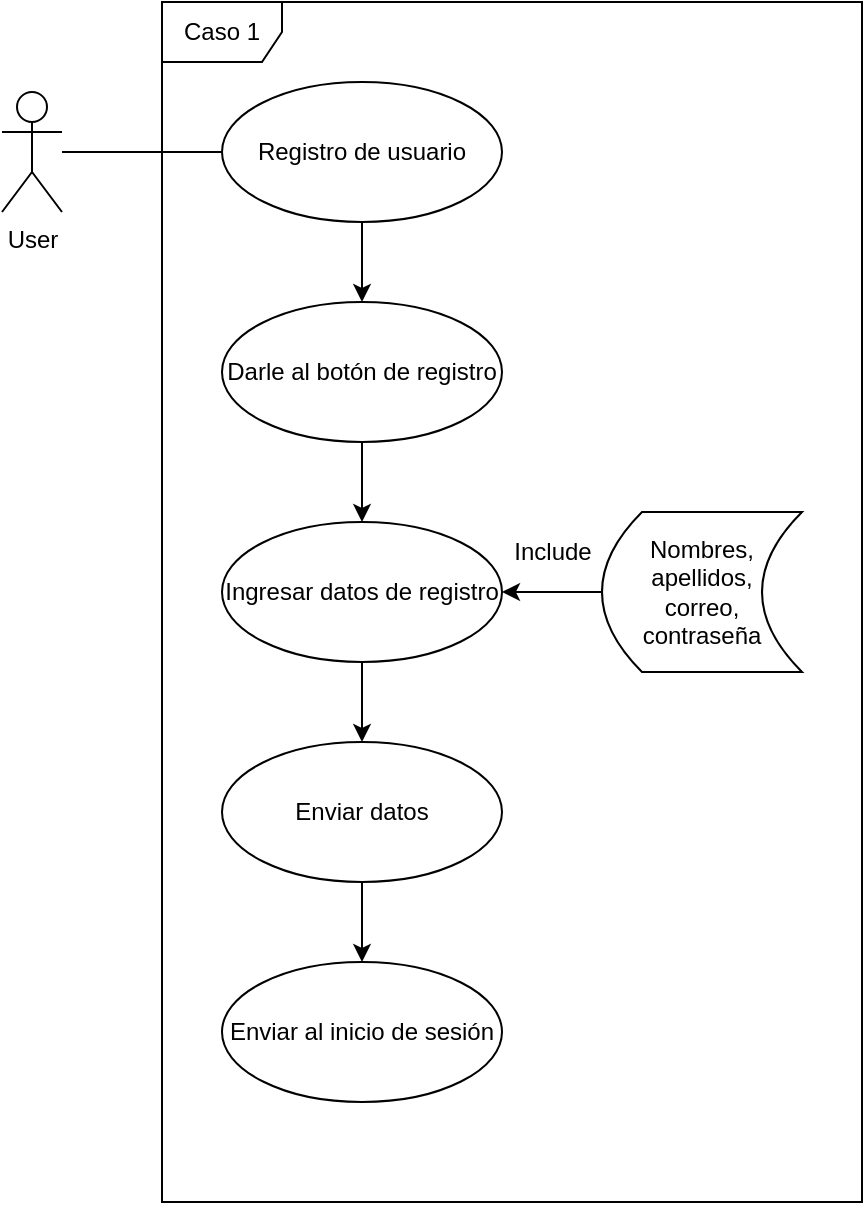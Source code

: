 <mxfile version="21.8.2" type="github" pages="5">
  <diagram name="Registro de usuario" id="oWFC-D_3FWJ1l-kG7BxV">
    <mxGraphModel grid="1" page="1" gridSize="10" guides="1" tooltips="1" connect="1" arrows="1" fold="1" pageScale="1" pageWidth="827" pageHeight="1169" math="0" shadow="0">
      <root>
        <mxCell id="0" />
        <mxCell id="1" parent="0" />
        <mxCell id="IlgSBVoF6NLLJ9J01Bu3-1" value="&lt;div&gt;User&lt;/div&gt;&lt;div&gt;&lt;br&gt;&lt;/div&gt;" style="shape=umlActor;verticalLabelPosition=bottom;verticalAlign=top;html=1;outlineConnect=0;" parent="1" vertex="1">
          <mxGeometry x="230" y="175" width="30" height="60" as="geometry" />
        </mxCell>
        <mxCell id="IlgSBVoF6NLLJ9J01Bu3-4" value="Caso 1" style="shape=umlFrame;whiteSpace=wrap;html=1;pointerEvents=0;" parent="1" vertex="1">
          <mxGeometry x="310" y="130" width="350" height="600" as="geometry" />
        </mxCell>
        <mxCell id="IlgSBVoF6NLLJ9J01Bu3-13" style="edgeStyle=orthogonalEdgeStyle;rounded=0;orthogonalLoop=1;jettySize=auto;html=1;entryX=0.5;entryY=0;entryDx=0;entryDy=0;" parent="1" source="IlgSBVoF6NLLJ9J01Bu3-5" target="IlgSBVoF6NLLJ9J01Bu3-8" edge="1">
          <mxGeometry relative="1" as="geometry" />
        </mxCell>
        <mxCell id="IlgSBVoF6NLLJ9J01Bu3-5" value="Registro de usuario" style="ellipse;whiteSpace=wrap;html=1;" parent="1" vertex="1">
          <mxGeometry x="340" y="170" width="140" height="70" as="geometry" />
        </mxCell>
        <mxCell id="IlgSBVoF6NLLJ9J01Bu3-14" style="edgeStyle=orthogonalEdgeStyle;rounded=0;orthogonalLoop=1;jettySize=auto;html=1;entryX=0.5;entryY=0;entryDx=0;entryDy=0;" parent="1" source="IlgSBVoF6NLLJ9J01Bu3-8" target="IlgSBVoF6NLLJ9J01Bu3-9" edge="1">
          <mxGeometry relative="1" as="geometry" />
        </mxCell>
        <mxCell id="IlgSBVoF6NLLJ9J01Bu3-8" value="Darle al botón de registro" style="ellipse;whiteSpace=wrap;html=1;" parent="1" vertex="1">
          <mxGeometry x="340" y="280" width="140" height="70" as="geometry" />
        </mxCell>
        <mxCell id="IlgSBVoF6NLLJ9J01Bu3-15" style="edgeStyle=orthogonalEdgeStyle;rounded=0;orthogonalLoop=1;jettySize=auto;html=1;entryX=0.5;entryY=0;entryDx=0;entryDy=0;" parent="1" source="IlgSBVoF6NLLJ9J01Bu3-9" target="IlgSBVoF6NLLJ9J01Bu3-10" edge="1">
          <mxGeometry relative="1" as="geometry" />
        </mxCell>
        <mxCell id="IlgSBVoF6NLLJ9J01Bu3-9" value="Ingresar datos de registro" style="ellipse;whiteSpace=wrap;html=1;" parent="1" vertex="1">
          <mxGeometry x="340" y="390" width="140" height="70" as="geometry" />
        </mxCell>
        <mxCell id="IlgSBVoF6NLLJ9J01Bu3-16" style="edgeStyle=orthogonalEdgeStyle;rounded=0;orthogonalLoop=1;jettySize=auto;html=1;entryX=0.5;entryY=0;entryDx=0;entryDy=0;" parent="1" source="IlgSBVoF6NLLJ9J01Bu3-10" target="IlgSBVoF6NLLJ9J01Bu3-12" edge="1">
          <mxGeometry relative="1" as="geometry" />
        </mxCell>
        <mxCell id="IlgSBVoF6NLLJ9J01Bu3-10" value="Enviar datos" style="ellipse;whiteSpace=wrap;html=1;" parent="1" vertex="1">
          <mxGeometry x="340" y="500" width="140" height="70" as="geometry" />
        </mxCell>
        <mxCell id="IlgSBVoF6NLLJ9J01Bu3-12" value="Enviar al inicio de sesión" style="ellipse;whiteSpace=wrap;html=1;" parent="1" vertex="1">
          <mxGeometry x="340" y="610" width="140" height="70" as="geometry" />
        </mxCell>
        <mxCell id="mVUYBnoUZ_Hh6vrkwXHk-4" style="edgeStyle=orthogonalEdgeStyle;rounded=0;orthogonalLoop=1;jettySize=auto;html=1;entryX=1;entryY=0.5;entryDx=0;entryDy=0;" parent="1" source="mVUYBnoUZ_Hh6vrkwXHk-1" target="IlgSBVoF6NLLJ9J01Bu3-9" edge="1">
          <mxGeometry relative="1" as="geometry" />
        </mxCell>
        <mxCell id="mVUYBnoUZ_Hh6vrkwXHk-1" value="Nombres, apellidos, &lt;br&gt;correo, contraseña" style="shape=dataStorage;whiteSpace=wrap;html=1;fixedSize=1;" parent="1" vertex="1">
          <mxGeometry x="530" y="385" width="100" height="80" as="geometry" />
        </mxCell>
        <mxCell id="mVUYBnoUZ_Hh6vrkwXHk-3" value="Include" style="text;html=1;align=center;verticalAlign=middle;resizable=0;points=[];autosize=1;strokeColor=none;fillColor=none;" parent="1" vertex="1">
          <mxGeometry x="475" y="390" width="60" height="30" as="geometry" />
        </mxCell>
        <mxCell id="k9baUxAJRemKsyQwiZjk-1" value="" style="line;strokeWidth=1;fillColor=none;align=left;verticalAlign=middle;spacingTop=-1;spacingLeft=3;spacingRight=3;rotatable=0;labelPosition=right;points=[];portConstraint=eastwest;strokeColor=inherit;" vertex="1" parent="1">
          <mxGeometry x="260" y="201" width="80" height="8" as="geometry" />
        </mxCell>
      </root>
    </mxGraphModel>
  </diagram>
  <diagram id="SVGC4E4vI4b8N6WXrkr7" name="Inicio de sesión">
    <mxGraphModel grid="1" page="1" gridSize="10" guides="1" tooltips="1" connect="1" arrows="1" fold="1" pageScale="1" pageWidth="827" pageHeight="1169" math="0" shadow="0">
      <root>
        <mxCell id="0" />
        <mxCell id="1" parent="0" />
        <mxCell id="fAzhjGEksoKRD4PgS0xt-17" value="&lt;div&gt;User&lt;/div&gt;&lt;div&gt;&lt;br&gt;&lt;/div&gt;" style="shape=umlActor;verticalLabelPosition=bottom;verticalAlign=top;html=1;outlineConnect=0;" parent="1" vertex="1">
          <mxGeometry x="240" y="185" width="30" height="60" as="geometry" />
        </mxCell>
        <mxCell id="fAzhjGEksoKRD4PgS0xt-18" value="Caso 1" style="shape=umlFrame;whiteSpace=wrap;html=1;pointerEvents=0;" parent="1" vertex="1">
          <mxGeometry x="320" y="140" width="350" height="600" as="geometry" />
        </mxCell>
        <mxCell id="fAzhjGEksoKRD4PgS0xt-19" style="edgeStyle=orthogonalEdgeStyle;rounded=0;orthogonalLoop=1;jettySize=auto;html=1;entryX=0.5;entryY=0;entryDx=0;entryDy=0;" parent="1" source="fAzhjGEksoKRD4PgS0xt-20" target="fAzhjGEksoKRD4PgS0xt-22" edge="1">
          <mxGeometry relative="1" as="geometry" />
        </mxCell>
        <mxCell id="fAzhjGEksoKRD4PgS0xt-20" value="Inicio de sesión" style="ellipse;whiteSpace=wrap;html=1;" parent="1" vertex="1">
          <mxGeometry x="350" y="180" width="140" height="70" as="geometry" />
        </mxCell>
        <mxCell id="fAzhjGEksoKRD4PgS0xt-21" style="edgeStyle=orthogonalEdgeStyle;rounded=0;orthogonalLoop=1;jettySize=auto;html=1;entryX=0.5;entryY=0;entryDx=0;entryDy=0;" parent="1" source="fAzhjGEksoKRD4PgS0xt-22" target="fAzhjGEksoKRD4PgS0xt-24" edge="1">
          <mxGeometry relative="1" as="geometry" />
        </mxCell>
        <mxCell id="fAzhjGEksoKRD4PgS0xt-22" value="Darle al botón de iniciar sesión" style="ellipse;whiteSpace=wrap;html=1;" parent="1" vertex="1">
          <mxGeometry x="350" y="290" width="140" height="70" as="geometry" />
        </mxCell>
        <mxCell id="fAzhjGEksoKRD4PgS0xt-23" style="edgeStyle=orthogonalEdgeStyle;rounded=0;orthogonalLoop=1;jettySize=auto;html=1;entryX=0.5;entryY=0;entryDx=0;entryDy=0;" parent="1" source="fAzhjGEksoKRD4PgS0xt-24" target="fAzhjGEksoKRD4PgS0xt-26" edge="1">
          <mxGeometry relative="1" as="geometry" />
        </mxCell>
        <mxCell id="fAzhjGEksoKRD4PgS0xt-24" value="Ingresar datos de inicio de sesión" style="ellipse;whiteSpace=wrap;html=1;" parent="1" vertex="1">
          <mxGeometry x="350" y="400" width="140" height="70" as="geometry" />
        </mxCell>
        <mxCell id="fAzhjGEksoKRD4PgS0xt-25" style="edgeStyle=orthogonalEdgeStyle;rounded=0;orthogonalLoop=1;jettySize=auto;html=1;entryX=0.5;entryY=0;entryDx=0;entryDy=0;" parent="1" source="fAzhjGEksoKRD4PgS0xt-26" target="fAzhjGEksoKRD4PgS0xt-27" edge="1">
          <mxGeometry relative="1" as="geometry" />
        </mxCell>
        <mxCell id="fAzhjGEksoKRD4PgS0xt-26" value="Enviar datos" style="ellipse;whiteSpace=wrap;html=1;" parent="1" vertex="1">
          <mxGeometry x="350" y="510" width="140" height="70" as="geometry" />
        </mxCell>
        <mxCell id="fAzhjGEksoKRD4PgS0xt-27" value="Sesión creada" style="ellipse;whiteSpace=wrap;html=1;" parent="1" vertex="1">
          <mxGeometry x="350" y="620" width="140" height="70" as="geometry" />
        </mxCell>
        <mxCell id="fAzhjGEksoKRD4PgS0xt-28" style="edgeStyle=orthogonalEdgeStyle;rounded=0;orthogonalLoop=1;jettySize=auto;html=1;entryX=1;entryY=0.5;entryDx=0;entryDy=0;" parent="1" source="fAzhjGEksoKRD4PgS0xt-29" target="fAzhjGEksoKRD4PgS0xt-24" edge="1">
          <mxGeometry relative="1" as="geometry" />
        </mxCell>
        <mxCell id="fAzhjGEksoKRD4PgS0xt-29" value="&lt;div&gt;Correo,&lt;/div&gt;&lt;div&gt;contraseña&lt;br&gt;&lt;/div&gt;" style="shape=dataStorage;whiteSpace=wrap;html=1;fixedSize=1;" parent="1" vertex="1">
          <mxGeometry x="540" y="395" width="100" height="80" as="geometry" />
        </mxCell>
        <mxCell id="fAzhjGEksoKRD4PgS0xt-30" value="Include" style="text;html=1;align=center;verticalAlign=middle;resizable=0;points=[];autosize=1;strokeColor=none;fillColor=none;" parent="1" vertex="1">
          <mxGeometry x="485" y="400" width="60" height="30" as="geometry" />
        </mxCell>
        <mxCell id="0XEofzk3q4Mn6RkvMG5V-2" value="" style="line;strokeWidth=1;fillColor=none;align=left;verticalAlign=middle;spacingTop=-1;spacingLeft=3;spacingRight=3;rotatable=0;labelPosition=right;points=[];portConstraint=eastwest;strokeColor=inherit;" vertex="1" parent="1">
          <mxGeometry x="280" y="211" width="70" height="8" as="geometry" />
        </mxCell>
      </root>
    </mxGraphModel>
  </diagram>
  <diagram id="r8m7KapTkvo9OI37eNHS" name="Requerimiento_de_certificado">
    <mxGraphModel dx="1434" dy="782" grid="1" gridSize="10" guides="1" tooltips="1" connect="1" arrows="1" fold="1" page="1" pageScale="1" pageWidth="827" pageHeight="1169" math="0" shadow="0">
      <root>
        <mxCell id="0" />
        <mxCell id="1" parent="0" />
        <mxCell id="uV07w4XuWty_OQ1ttncp-3" style="edgeStyle=orthogonalEdgeStyle;rounded=0;orthogonalLoop=1;jettySize=auto;html=1;entryX=0.029;entryY=0.657;entryDx=0;entryDy=0;entryPerimeter=0;" edge="1" parent="1" source="GaZl_hzf5rfH8ZQjB1dj-1" target="uV07w4XuWty_OQ1ttncp-4">
          <mxGeometry relative="1" as="geometry">
            <mxPoint x="310" y="210" as="targetPoint" />
            <Array as="points">
              <mxPoint x="250" y="200" />
              <mxPoint x="250" y="165" />
              <mxPoint x="324" y="165" />
            </Array>
          </mxGeometry>
        </mxCell>
        <mxCell id="GaZl_hzf5rfH8ZQjB1dj-1" value="Actor" style="shape=umlActor;verticalLabelPosition=bottom;verticalAlign=top;html=1;outlineConnect=0;" vertex="1" parent="1">
          <mxGeometry x="150" y="170" width="30" height="60" as="geometry" />
        </mxCell>
        <mxCell id="tKiLzl3d_gEc0g_Agzod-1" value="Caso&amp;nbsp;&lt;br&gt;" style="shape=umlFrame;whiteSpace=wrap;html=1;pointerEvents=0;" vertex="1" parent="1">
          <mxGeometry x="240" y="120" width="370" height="540" as="geometry" />
        </mxCell>
        <mxCell id="uV07w4XuWty_OQ1ttncp-15" value="" style="edgeStyle=orthogonalEdgeStyle;rounded=0;orthogonalLoop=1;jettySize=auto;html=1;" edge="1" parent="1" source="uV07w4XuWty_OQ1ttncp-4" target="uV07w4XuWty_OQ1ttncp-9">
          <mxGeometry relative="1" as="geometry" />
        </mxCell>
        <mxCell id="uV07w4XuWty_OQ1ttncp-25" style="edgeStyle=orthogonalEdgeStyle;rounded=0;orthogonalLoop=1;jettySize=auto;html=1;" edge="1" parent="1" source="uV07w4XuWty_OQ1ttncp-4" target="uV07w4XuWty_OQ1ttncp-16">
          <mxGeometry relative="1" as="geometry" />
        </mxCell>
        <mxCell id="uV07w4XuWty_OQ1ttncp-4" value="Generar certificado" style="ellipse;whiteSpace=wrap;html=1;" vertex="1" parent="1">
          <mxGeometry x="250" y="230" width="140" height="70" as="geometry" />
        </mxCell>
        <mxCell id="uV07w4XuWty_OQ1ttncp-9" value="Acceder a cursos" style="ellipse;whiteSpace=wrap;html=1;" vertex="1" parent="1">
          <mxGeometry x="390" y="355" width="140" height="70" as="geometry" />
        </mxCell>
        <mxCell id="uV07w4XuWty_OQ1ttncp-16" value="Iniciar sesión" style="ellipse;whiteSpace=wrap;html=1;" vertex="1" parent="1">
          <mxGeometry x="520" y="195" width="140" height="65" as="geometry" />
        </mxCell>
        <mxCell id="uV07w4XuWty_OQ1ttncp-22" value="include" style="text;html=1;strokeColor=none;fillColor=none;align=center;verticalAlign=middle;whiteSpace=wrap;rounded=0;" vertex="1" parent="1">
          <mxGeometry x="450" y="230" width="60" height="30" as="geometry" />
        </mxCell>
        <mxCell id="uV07w4XuWty_OQ1ttncp-23" value="Use Case" style="ellipse;whiteSpace=wrap;html=1;" vertex="1" parent="1">
          <mxGeometry x="310" y="550" width="140" height="70" as="geometry" />
        </mxCell>
        <mxCell id="uV07w4XuWty_OQ1ttncp-24" value="include" style="text;html=1;strokeColor=none;fillColor=none;align=center;verticalAlign=middle;whiteSpace=wrap;rounded=0;" vertex="1" parent="1">
          <mxGeometry x="354" y="330" width="60" height="30" as="geometry" />
        </mxCell>
      </root>
    </mxGraphModel>
  </diagram>
  <diagram id="KBP9-MaY3omH2_yjNedt" name="Informacion de trabajo">
    <mxGraphModel dx="1050" dy="534" grid="1" gridSize="10" guides="1" tooltips="1" connect="1" arrows="1" fold="1" page="1" pageScale="1" pageWidth="827" pageHeight="1169" math="0" shadow="0">
      <root>
        <mxCell id="0" />
        <mxCell id="1" parent="0" />
        <mxCell id="6A3Na4aN80qWp5EKdE2e-1" value="User" style="shape=umlActor;verticalLabelPosition=bottom;verticalAlign=top;html=1;" parent="1" vertex="1">
          <mxGeometry x="240" y="360" width="30" height="60" as="geometry" />
        </mxCell>
        <mxCell id="AKXvHQoivfPlv3CwwPiK-1" value="Caso 1" style="shape=umlFrame;whiteSpace=wrap;html=1;pointerEvents=0;" parent="1" vertex="1">
          <mxGeometry x="350" y="270" width="350" height="660" as="geometry" />
        </mxCell>
        <mxCell id="yPkKjao7tQRIUHjxxYgL-1" value="Verificación Usuario" style="ellipse;whiteSpace=wrap;html=1;" parent="1" vertex="1">
          <mxGeometry x="390" y="355" width="140" height="70" as="geometry" />
        </mxCell>
        <mxCell id="GWCsgpbePqrcaCd8vGrr-1" value="" style="line;strokeWidth=1;fillColor=none;align=left;verticalAlign=middle;spacingTop=-1;spacingLeft=3;spacingRight=3;rotatable=0;labelPosition=right;points=[];portConstraint=eastwest;strokeColor=inherit;" parent="1" vertex="1">
          <mxGeometry x="270" y="386" width="120" height="8" as="geometry" />
        </mxCell>
        <mxCell id="cwuJ1NkiLFiZv7lckDP1-2" style="edgeStyle=orthogonalEdgeStyle;rounded=0;orthogonalLoop=1;jettySize=auto;html=1;" parent="1" source="cwuJ1NkiLFiZv7lckDP1-1" target="yPkKjao7tQRIUHjxxYgL-1" edge="1">
          <mxGeometry relative="1" as="geometry" />
        </mxCell>
        <mxCell id="y1dznCR_fSBKejt3hNkf-3" style="edgeStyle=orthogonalEdgeStyle;rounded=0;orthogonalLoop=1;jettySize=auto;html=1;entryX=0.5;entryY=0;entryDx=0;entryDy=0;" parent="1" source="cwuJ1NkiLFiZv7lckDP1-1" target="y1dznCR_fSBKejt3hNkf-2" edge="1">
          <mxGeometry relative="1" as="geometry" />
        </mxCell>
        <mxCell id="cwuJ1NkiLFiZv7lckDP1-1" value="Añadir Información de Trabajo&amp;nbsp;" style="ellipse;whiteSpace=wrap;html=1;" parent="1" vertex="1">
          <mxGeometry x="390" y="480" width="140" height="70" as="geometry" />
        </mxCell>
        <mxCell id="y1dznCR_fSBKejt3hNkf-1" value="Extend" style="text;html=1;align=center;verticalAlign=middle;resizable=0;points=[];autosize=1;strokeColor=none;fillColor=none;" parent="1" vertex="1">
          <mxGeometry x="460" y="440" width="60" height="30" as="geometry" />
        </mxCell>
        <mxCell id="QR8bfXrZlNSdUw5f4c9i-3" style="edgeStyle=orthogonalEdgeStyle;rounded=0;orthogonalLoop=1;jettySize=auto;html=1;entryX=0.5;entryY=0;entryDx=0;entryDy=0;" parent="1" source="y1dznCR_fSBKejt3hNkf-2" target="QR8bfXrZlNSdUw5f4c9i-2" edge="1">
          <mxGeometry relative="1" as="geometry" />
        </mxCell>
        <mxCell id="y1dznCR_fSBKejt3hNkf-2" value="Envio de la información&amp;nbsp;" style="ellipse;whiteSpace=wrap;html=1;" parent="1" vertex="1">
          <mxGeometry x="390" y="600" width="140" height="70" as="geometry" />
        </mxCell>
        <mxCell id="QR8bfXrZlNSdUw5f4c9i-5" style="edgeStyle=orthogonalEdgeStyle;rounded=0;orthogonalLoop=1;jettySize=auto;html=1;entryX=0.5;entryY=0;entryDx=0;entryDy=0;" parent="1" source="QR8bfXrZlNSdUw5f4c9i-2" target="QR8bfXrZlNSdUw5f4c9i-4" edge="1">
          <mxGeometry relative="1" as="geometry" />
        </mxCell>
        <mxCell id="QR8bfXrZlNSdUw5f4c9i-2" value="Registro de la información&amp;nbsp;" style="ellipse;whiteSpace=wrap;html=1;" parent="1" vertex="1">
          <mxGeometry x="390" y="720" width="140" height="70" as="geometry" />
        </mxCell>
        <mxCell id="QR8bfXrZlNSdUw5f4c9i-4" value="Muestra información" style="ellipse;whiteSpace=wrap;html=1;" parent="1" vertex="1">
          <mxGeometry x="390" y="840" width="140" height="70" as="geometry" />
        </mxCell>
      </root>
    </mxGraphModel>
  </diagram>
  <diagram id="mm7BuM5ciYAtDN8oXldX" name="Informacion de aprendizajes">
    <mxGraphModel dx="1050" dy="534" grid="1" gridSize="10" guides="1" tooltips="1" connect="1" arrows="1" fold="1" page="1" pageScale="1" pageWidth="827" pageHeight="1169" math="0" shadow="0">
      <root>
        <mxCell id="0" />
        <mxCell id="1" parent="0" />
        <mxCell id="Af9aSmW_vhid0ObiNQOs-1" value="User" style="shape=umlActor;verticalLabelPosition=bottom;verticalAlign=top;html=1;" vertex="1" parent="1">
          <mxGeometry x="170" y="110" width="30" height="60" as="geometry" />
        </mxCell>
        <mxCell id="Af9aSmW_vhid0ObiNQOs-2" value="Caso 1" style="shape=umlFrame;whiteSpace=wrap;html=1;pointerEvents=0;" vertex="1" parent="1">
          <mxGeometry x="280" y="20" width="350" height="660" as="geometry" />
        </mxCell>
        <mxCell id="Af9aSmW_vhid0ObiNQOs-14" style="edgeStyle=orthogonalEdgeStyle;rounded=0;orthogonalLoop=1;jettySize=auto;html=1;entryX=0.5;entryY=0;entryDx=0;entryDy=0;" edge="1" parent="1" source="Af9aSmW_vhid0ObiNQOs-3" target="Af9aSmW_vhid0ObiNQOs-7">
          <mxGeometry relative="1" as="geometry" />
        </mxCell>
        <mxCell id="Af9aSmW_vhid0ObiNQOs-3" value="Petición de la tecnologia" style="ellipse;whiteSpace=wrap;html=1;" vertex="1" parent="1">
          <mxGeometry x="320" y="105" width="140" height="70" as="geometry" />
        </mxCell>
        <mxCell id="Af9aSmW_vhid0ObiNQOs-4" value="" style="line;strokeWidth=1;fillColor=none;align=left;verticalAlign=middle;spacingTop=-1;spacingLeft=3;spacingRight=3;rotatable=0;labelPosition=right;points=[];portConstraint=eastwest;strokeColor=inherit;" vertex="1" parent="1">
          <mxGeometry x="200" y="136" width="120" height="8" as="geometry" />
        </mxCell>
        <mxCell id="Af9aSmW_vhid0ObiNQOs-6" style="edgeStyle=orthogonalEdgeStyle;rounded=0;orthogonalLoop=1;jettySize=auto;html=1;entryX=0.5;entryY=0;entryDx=0;entryDy=0;" edge="1" parent="1" source="Af9aSmW_vhid0ObiNQOs-7" target="Af9aSmW_vhid0ObiNQOs-10">
          <mxGeometry relative="1" as="geometry" />
        </mxCell>
        <mxCell id="Af9aSmW_vhid0ObiNQOs-7" value="Añadir Información de Trabajo&amp;nbsp;" style="ellipse;whiteSpace=wrap;html=1;" vertex="1" parent="1">
          <mxGeometry x="320" y="230" width="140" height="70" as="geometry" />
        </mxCell>
        <mxCell id="Af9aSmW_vhid0ObiNQOs-9" style="edgeStyle=orthogonalEdgeStyle;rounded=0;orthogonalLoop=1;jettySize=auto;html=1;entryX=0.5;entryY=0;entryDx=0;entryDy=0;" edge="1" parent="1" source="Af9aSmW_vhid0ObiNQOs-10" target="Af9aSmW_vhid0ObiNQOs-12">
          <mxGeometry relative="1" as="geometry" />
        </mxCell>
        <mxCell id="Af9aSmW_vhid0ObiNQOs-10" value="Envio de la información&amp;nbsp;" style="ellipse;whiteSpace=wrap;html=1;" vertex="1" parent="1">
          <mxGeometry x="320" y="350" width="140" height="70" as="geometry" />
        </mxCell>
        <mxCell id="Af9aSmW_vhid0ObiNQOs-11" style="edgeStyle=orthogonalEdgeStyle;rounded=0;orthogonalLoop=1;jettySize=auto;html=1;entryX=0.5;entryY=0;entryDx=0;entryDy=0;" edge="1" parent="1" source="Af9aSmW_vhid0ObiNQOs-12" target="Af9aSmW_vhid0ObiNQOs-13">
          <mxGeometry relative="1" as="geometry" />
        </mxCell>
        <mxCell id="Af9aSmW_vhid0ObiNQOs-12" value="Registro de la información&amp;nbsp;" style="ellipse;whiteSpace=wrap;html=1;" vertex="1" parent="1">
          <mxGeometry x="320" y="470" width="140" height="70" as="geometry" />
        </mxCell>
        <mxCell id="Af9aSmW_vhid0ObiNQOs-13" value="Muestra información" style="ellipse;whiteSpace=wrap;html=1;" vertex="1" parent="1">
          <mxGeometry x="320" y="590" width="140" height="70" as="geometry" />
        </mxCell>
      </root>
    </mxGraphModel>
  </diagram>
</mxfile>
